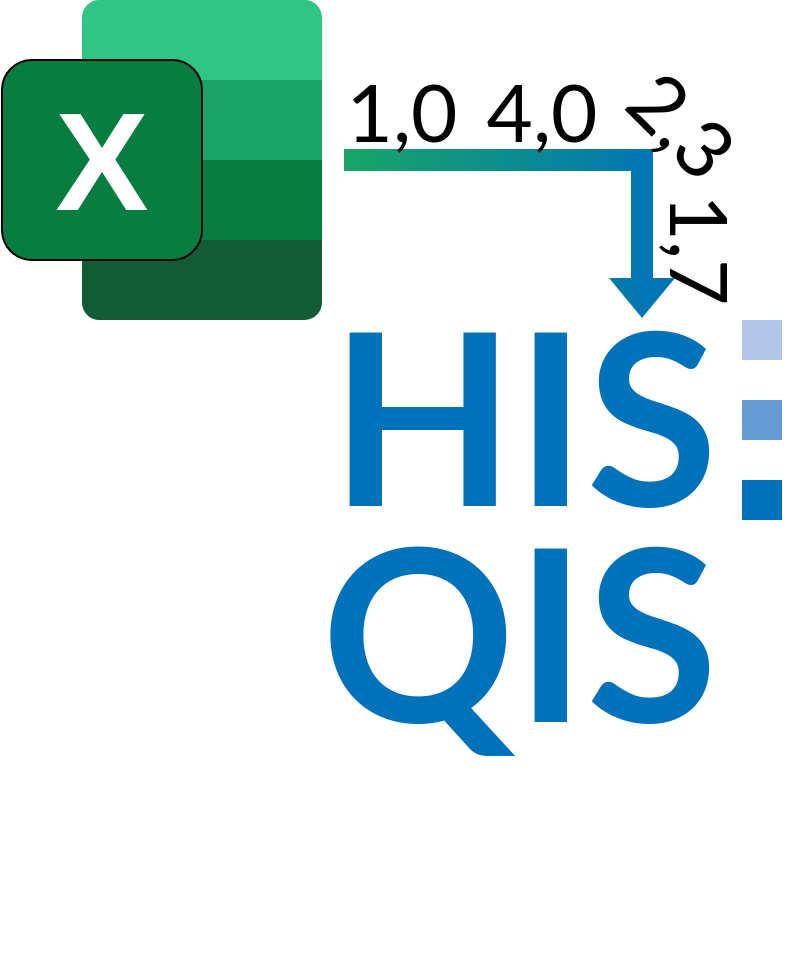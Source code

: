 <mxfile version="16.1.2" type="github">
  <diagram id="nZ_zUMPqft31DG4bWZLx" name="Page-1">
    <mxGraphModel dx="982" dy="623" grid="1" gridSize="10" guides="1" tooltips="1" connect="1" arrows="1" fold="1" page="1" pageScale="1" pageWidth="827" pageHeight="1169" math="0" shadow="0">
      <root>
        <mxCell id="0" />
        <mxCell id="1" parent="0" />
        <mxCell id="W7DrDDVvcnlCfZNVrkUa-17" value="" style="group" vertex="1" connectable="0" parent="1">
          <mxGeometry x="200" y="200" width="240" height="220" as="geometry" />
        </mxCell>
        <mxCell id="W7DrDDVvcnlCfZNVrkUa-14" value="&lt;p style=&quot;line-height: 0.9&quot;&gt;HIS&lt;br&gt;QIS&lt;/p&gt;" style="text;html=1;strokeColor=none;fillColor=none;align=right;verticalAlign=middle;whiteSpace=wrap;rounded=0;fontFamily=Lato;fontSize=120;fontColor=#0072BB;fontSource=https%3A%2F%2Ffonts.googleapis.com%2Fcss%3Ffamily%3DLato;fontStyle=1" vertex="1" parent="W7DrDDVvcnlCfZNVrkUa-17">
          <mxGeometry width="200" height="200" as="geometry" />
        </mxCell>
        <mxCell id="W7DrDDVvcnlCfZNVrkUa-6" value="" style="whiteSpace=wrap;html=1;aspect=fixed;fontFamily=Lato;fontSource=https%3A%2F%2Ffonts.googleapis.com%2Fcss%3Ffamily%3DLato;fontSize=120;fontColor=#0072BB;strokeColor=none;fillColor=#0072BB;" vertex="1" parent="W7DrDDVvcnlCfZNVrkUa-17">
          <mxGeometry x="210" y="80" width="20" height="20" as="geometry" />
        </mxCell>
        <mxCell id="W7DrDDVvcnlCfZNVrkUa-9" value="" style="whiteSpace=wrap;html=1;aspect=fixed;fontFamily=Lato;fontSource=https%3A%2F%2Ffonts.googleapis.com%2Fcss%3Ffamily%3DLato;fontSize=120;fontColor=#0072BB;strokeColor=none;fillColor=#AFC6E7;" vertex="1" parent="W7DrDDVvcnlCfZNVrkUa-17">
          <mxGeometry x="210" width="20" height="20" as="geometry" />
        </mxCell>
        <mxCell id="W7DrDDVvcnlCfZNVrkUa-10" value="" style="whiteSpace=wrap;html=1;aspect=fixed;fontFamily=Lato;fontSource=https%3A%2F%2Ffonts.googleapis.com%2Fcss%3Ffamily%3DLato;fontSize=120;fontColor=#0072BB;strokeColor=none;fillColor=#669BD3;" vertex="1" parent="W7DrDDVvcnlCfZNVrkUa-17">
          <mxGeometry x="210" y="40" width="20" height="20" as="geometry" />
        </mxCell>
        <mxCell id="W7DrDDVvcnlCfZNVrkUa-18" value="" style="shape=flexArrow;endArrow=classic;html=1;rounded=0;fontFamily=Lato;fontSource=https%3A%2F%2Ffonts.googleapis.com%2Fcss%3Ffamily%3DLato;fontSize=120;fontColor=#0072BB;sketch=0;fillColor=#1BA466;gradientColor=#0072BB;gradientDirection=east;strokeWidth=2;strokeColor=none;" edge="1" parent="W7DrDDVvcnlCfZNVrkUa-17">
          <mxGeometry width="50" height="50" relative="1" as="geometry">
            <mxPoint x="10" y="-80" as="sourcePoint" />
            <mxPoint x="160" as="targetPoint" />
            <Array as="points">
              <mxPoint x="160" y="-80" />
            </Array>
          </mxGeometry>
        </mxCell>
        <mxCell id="W7DrDDVvcnlCfZNVrkUa-3" value="1,0" style="text;html=1;strokeColor=none;fillColor=none;align=center;verticalAlign=middle;whiteSpace=wrap;rounded=0;shadow=0;fontFamily=Lato;fontSource=https%3A%2F%2Ffonts.googleapis.com%2Fcss%3Ffamily%3DLato;fontSize=40;fontColor=#000000;" vertex="1" parent="W7DrDDVvcnlCfZNVrkUa-17">
          <mxGeometry x="10" y="-120" width="60" height="30" as="geometry" />
        </mxCell>
        <mxCell id="W7DrDDVvcnlCfZNVrkUa-20" value="4,0" style="text;html=1;strokeColor=none;fillColor=none;align=center;verticalAlign=middle;whiteSpace=wrap;rounded=0;shadow=0;fontFamily=Lato;fontSource=https%3A%2F%2Ffonts.googleapis.com%2Fcss%3Ffamily%3DLato;fontSize=40;fontColor=#000000;" vertex="1" parent="W7DrDDVvcnlCfZNVrkUa-17">
          <mxGeometry x="80" y="-120" width="60" height="30" as="geometry" />
        </mxCell>
        <mxCell id="W7DrDDVvcnlCfZNVrkUa-21" value="2,3" style="text;html=1;strokeColor=none;fillColor=none;align=left;verticalAlign=middle;whiteSpace=wrap;rounded=0;shadow=0;fontFamily=Lato;fontSource=https%3A%2F%2Ffonts.googleapis.com%2Fcss%3Ffamily%3DLato;fontSize=40;fontColor=#000000;rotation=45;" vertex="1" parent="W7DrDDVvcnlCfZNVrkUa-17">
          <mxGeometry x="150" y="-110" width="65" height="28" as="geometry" />
        </mxCell>
        <mxCell id="W7DrDDVvcnlCfZNVrkUa-22" value="1,7" style="text;html=1;strokeColor=none;fillColor=none;align=center;verticalAlign=middle;whiteSpace=wrap;rounded=0;shadow=0;fontFamily=Lato;fontSource=https%3A%2F%2Ffonts.googleapis.com%2Fcss%3Ffamily%3DLato;fontSize=40;fontColor=#000000;rotation=90;" vertex="1" parent="W7DrDDVvcnlCfZNVrkUa-17">
          <mxGeometry x="160" y="-50" width="60" height="30" as="geometry" />
        </mxCell>
        <mxCell id="W7DrDDVvcnlCfZNVrkUa-19" value="" style="group" vertex="1" connectable="0" parent="1">
          <mxGeometry x="40" y="40" width="160" height="160" as="geometry" />
        </mxCell>
        <mxCell id="W7DrDDVvcnlCfZNVrkUa-4" value="" style="rounded=0;whiteSpace=wrap;html=1;shadow=0;fontFamily=Lato;fontSource=https%3A%2F%2Ffonts.googleapis.com%2Fcss%3Ffamily%3DLato;fontSize=80;fontColor=#FFFFFF;fillColor=#1BA466;strokeColor=none;" vertex="1" parent="W7DrDDVvcnlCfZNVrkUa-19">
          <mxGeometry x="40" y="40" width="120" height="40" as="geometry" />
        </mxCell>
        <mxCell id="W7DrDDVvcnlCfZNVrkUa-5" value="" style="verticalLabelPosition=bottom;verticalAlign=top;html=1;shape=mxgraph.basic.three_corner_round_rect;dx=4.35;shadow=0;fontFamily=Lato;fontSource=https%3A%2F%2Ffonts.googleapis.com%2Fcss%3Ffamily%3DLato;fontSize=80;fontColor=#FFFFFF;fillColor=#2FC582;flipH=1;strokeColor=none;" vertex="1" parent="W7DrDDVvcnlCfZNVrkUa-19">
          <mxGeometry x="40" width="120" height="40" as="geometry" />
        </mxCell>
        <mxCell id="W7DrDDVvcnlCfZNVrkUa-11" value="" style="verticalLabelPosition=bottom;verticalAlign=top;html=1;shape=mxgraph.basic.three_corner_round_rect;dx=4.35;shadow=0;fontFamily=Lato;fontSource=https%3A%2F%2Ffonts.googleapis.com%2Fcss%3Ffamily%3DLato;fontSize=80;fontColor=#FFFFFF;fillColor=#115C34;flipH=1;flipV=1;strokeColor=none;" vertex="1" parent="W7DrDDVvcnlCfZNVrkUa-19">
          <mxGeometry x="40" y="120" width="120" height="40" as="geometry" />
        </mxCell>
        <mxCell id="W7DrDDVvcnlCfZNVrkUa-12" value="" style="rounded=0;whiteSpace=wrap;html=1;shadow=0;fontFamily=Lato;fontSource=https%3A%2F%2Ffonts.googleapis.com%2Fcss%3Ffamily%3DLato;fontSize=80;fontColor=#FFFFFF;fillColor=#077D3F;strokeColor=none;" vertex="1" parent="W7DrDDVvcnlCfZNVrkUa-19">
          <mxGeometry x="40" y="80" width="120" height="40" as="geometry" />
        </mxCell>
        <mxCell id="W7DrDDVvcnlCfZNVrkUa-13" value="&lt;font color=&quot;#ffffff&quot; style=&quot;font-size: 70px&quot;&gt;X&lt;/font&gt;" style="rounded=1;whiteSpace=wrap;html=1;fillColor=#087D40;fontStyle=1;fontFamily=Helvetica;" vertex="1" parent="W7DrDDVvcnlCfZNVrkUa-19">
          <mxGeometry y="30" width="100" height="100" as="geometry" />
        </mxCell>
      </root>
    </mxGraphModel>
  </diagram>
</mxfile>

